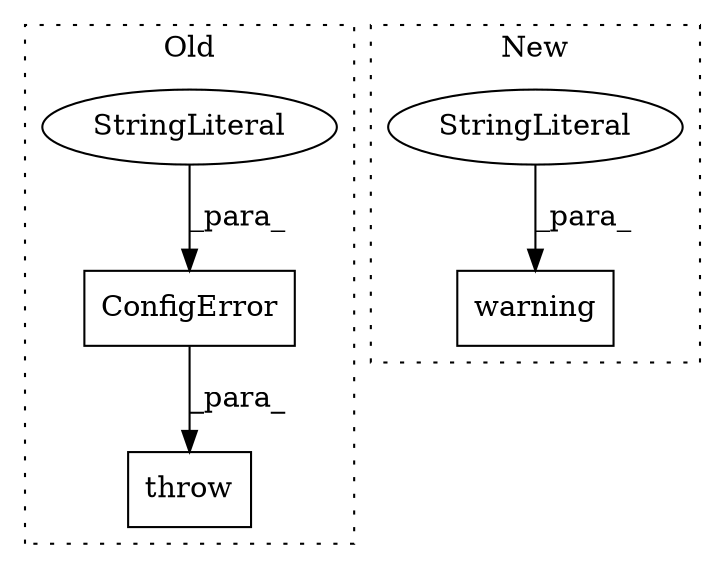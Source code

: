 digraph G {
subgraph cluster0 {
1 [label="ConfigError" a="32" s="3022,3216" l="12,1" shape="box"];
3 [label="throw" a="53" s="3016" l="6" shape="box"];
5 [label="StringLiteral" a="45" s="3034" l="182" shape="ellipse"];
label = "Old";
style="dotted";
}
subgraph cluster1 {
2 [label="warning" a="32" s="3020,3355" l="8,1" shape="box"];
4 [label="StringLiteral" a="45" s="3028" l="327" shape="ellipse"];
label = "New";
style="dotted";
}
1 -> 3 [label="_para_"];
4 -> 2 [label="_para_"];
5 -> 1 [label="_para_"];
}